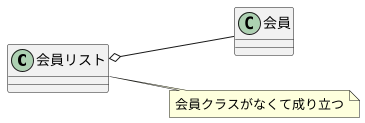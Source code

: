 @startuml 関連
left to right direction
会員リスト o-- 会員
note right of 会員リスト
    会員クラスがなくて成り立つ
end note
@enduml